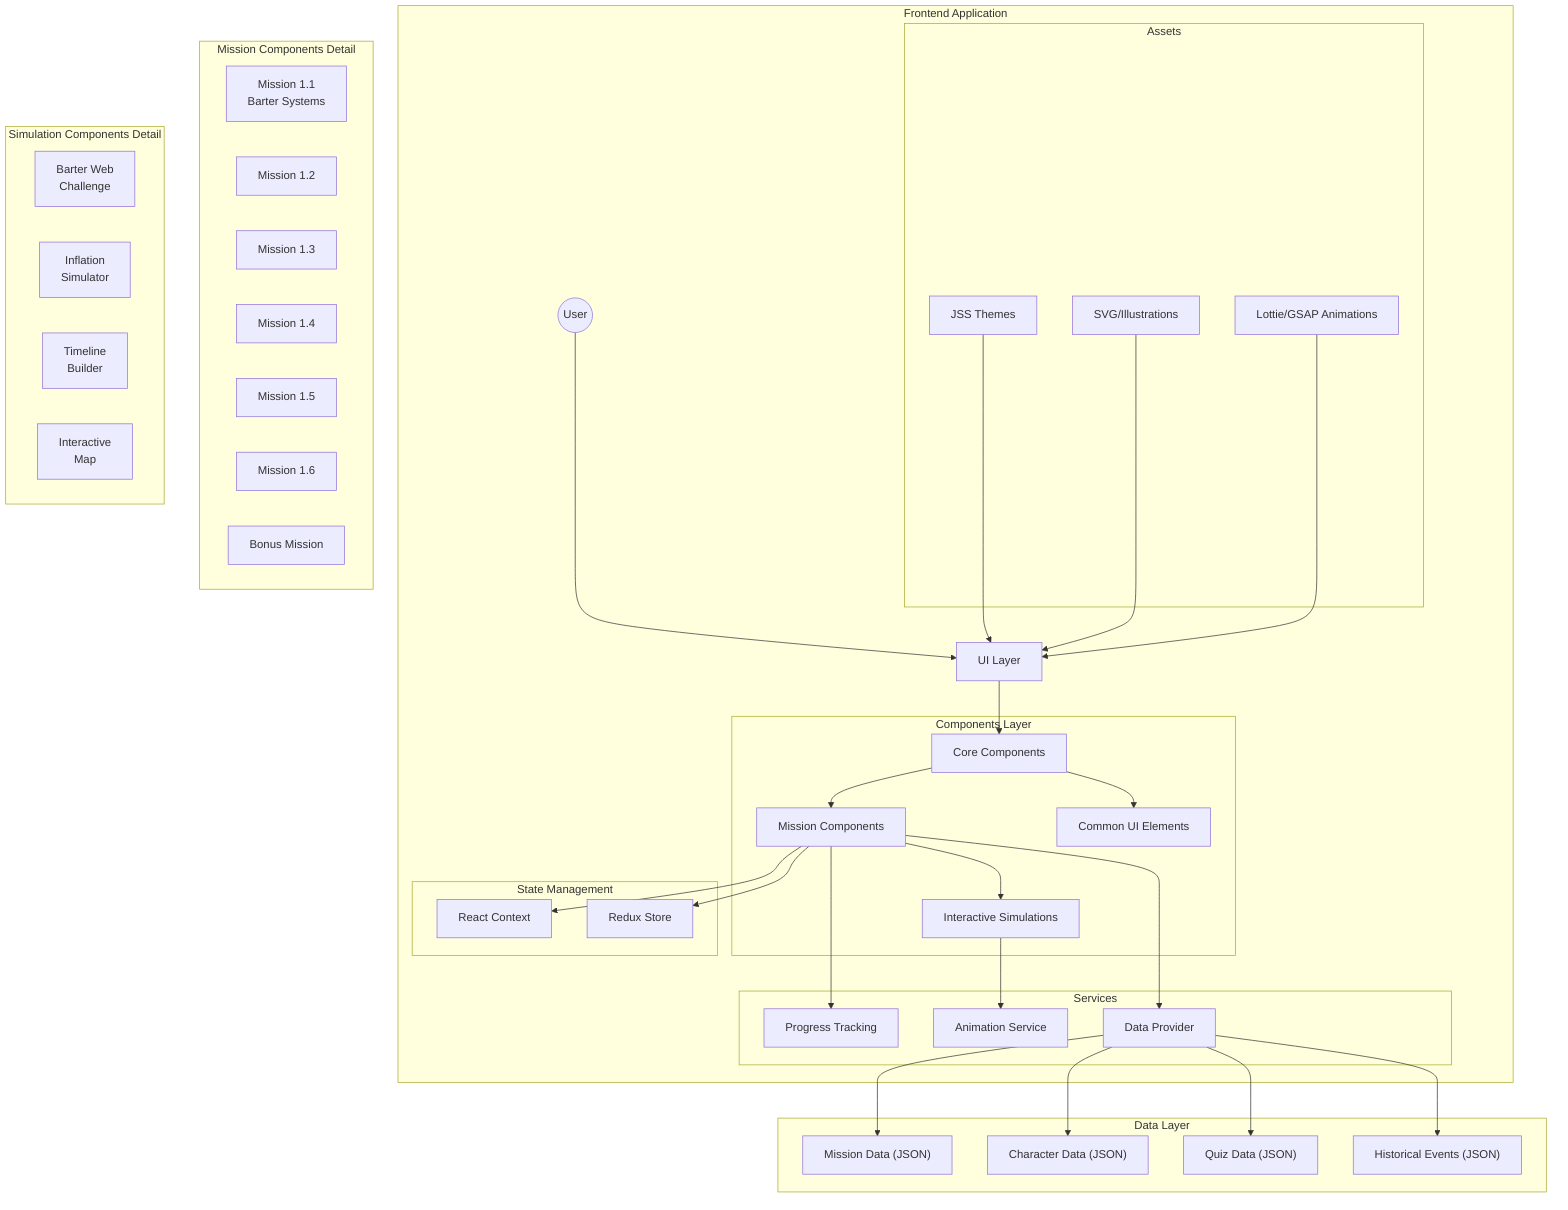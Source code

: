 flowchart TD
    subgraph "Frontend Application"
        User((User))
        UI["UI Layer"]
        
        subgraph "Components Layer"
            Core["Core Components"]
            Mission["Mission Components"]
            Simulations["Interactive Simulations"]
            Common["Common UI Elements"]
        end
        
        subgraph "State Management"
            Context["React Context"]
            Store["Redux Store"]
        end
        
        subgraph "Services"
            Progress["Progress Tracking"]
            Animation["Animation Service"]
            DataProvider["Data Provider"]
        end
        
        subgraph "Assets"
            Styles["JSS Themes"]
            Images["SVG/Illustrations"]
            Animations["Lottie/GSAP Animations"]
        end
    end
    
    subgraph "Data Layer"
        MissionData["Mission Data (JSON)"]
        CharacterData["Character Data (JSON)"]
        QuizData["Quiz Data (JSON)"]
        HistoricalData["Historical Events (JSON)"]
    end
    
    %% Connections
    User --> UI
    UI --> Core
    Core --> Mission
    Core --> Common
    Mission --> Simulations
    
    Mission --> Context
    Mission --> Store
    
    Mission --> Progress
    Simulations --> Animation
    Mission --> DataProvider
    
    DataProvider --> MissionData
    DataProvider --> CharacterData
    DataProvider --> QuizData
    DataProvider --> HistoricalData
    
    Styles --> UI
    Images --> UI
    Animations --> UI
    
    %% Component Details
    subgraph "Mission Components Detail"
        direction LR
        Mission1["Mission 1.1\nBarter Systems"]
        Mission2["Mission 1.2"]
        Mission3["Mission 1.3"]
        Mission4["Mission 1.4"]
        Mission5["Mission 1.5"]
        Mission6["Mission 1.6"]
        BonusMission["Bonus Mission"]
    end
    
    subgraph "Simulation Components Detail"
        direction LR
        BarterWeb["Barter Web\nChallenge"]
        Inflation["Inflation\nSimulator"]
        Timeline["Timeline\nBuilder"]
        Map["Interactive\nMap"]
    end